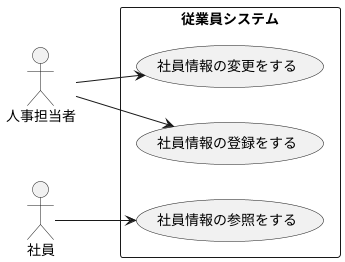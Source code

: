 @startuml 従業員登録システム
    left to right direction
    actor 人事担当者 as A1
    actor 社員 as A2

    rectangle 従業員システム {
        usecase 社員情報の登録をする as U1
        usecase 社員情報の参照をする as U2
        usecase 社員情報の変更をする as U3
    }

    A1 --> U1
    A2 --> U2
    A1 --> U3
@enduml